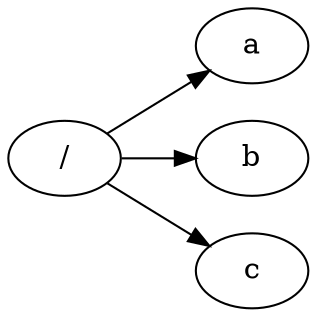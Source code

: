 digraph g {
  rankdir=LR;
  "" [label="/"];
  "" -> "/a";
  "/a" [label="a"];
  "" -> "/b";
  "/b" [label="b"];
  "" -> "/c";
  "/c" [label="c"];
}
